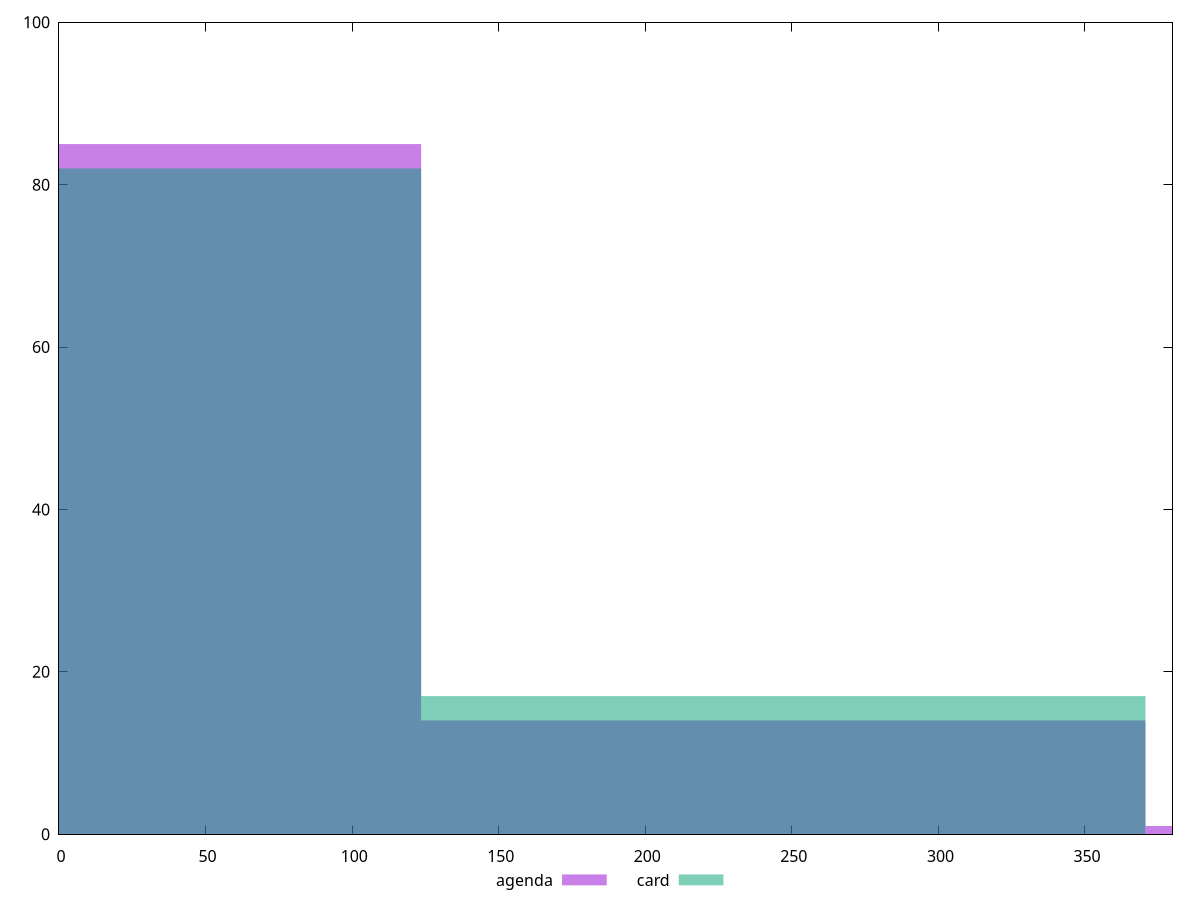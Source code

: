 reset

$agenda <<EOF
247.08444601926132 14
0 85
494.16889203852264 1
EOF

$card <<EOF
0 82
247.08444601926132 17
EOF

set key outside below
set boxwidth 247.08444601926132
set xrange [0:379.856]
set yrange [0:100]
set trange [0:100]
set style fill transparent solid 0.5 noborder
set terminal svg size 640, 500 enhanced background rgb 'white'
set output "report/report_00029_2021-02-24T13-36-40.390Z/uses-rel-preconnect/comparison/histogram/1_vs_2.svg"

plot $agenda title "agenda" with boxes, \
     $card title "card" with boxes

reset
